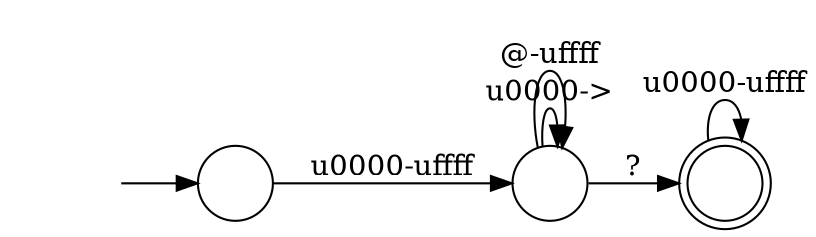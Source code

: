 digraph Automaton {
  rankdir = LR;
  0 [shape=doublecircle,label=""];
  0 -> 0 [label="\u0000-\uffff"]
  1 [shape=circle,label=""];
  initial [shape=plaintext,label=""];
  initial -> 1
  1 -> 2 [label="\u0000-\uffff"]
  2 [shape=circle,label=""];
  2 -> 2 [label="\u0000->"]
  2 -> 2 [label="@-\uffff"]
  2 -> 0 [label="?"]
}

